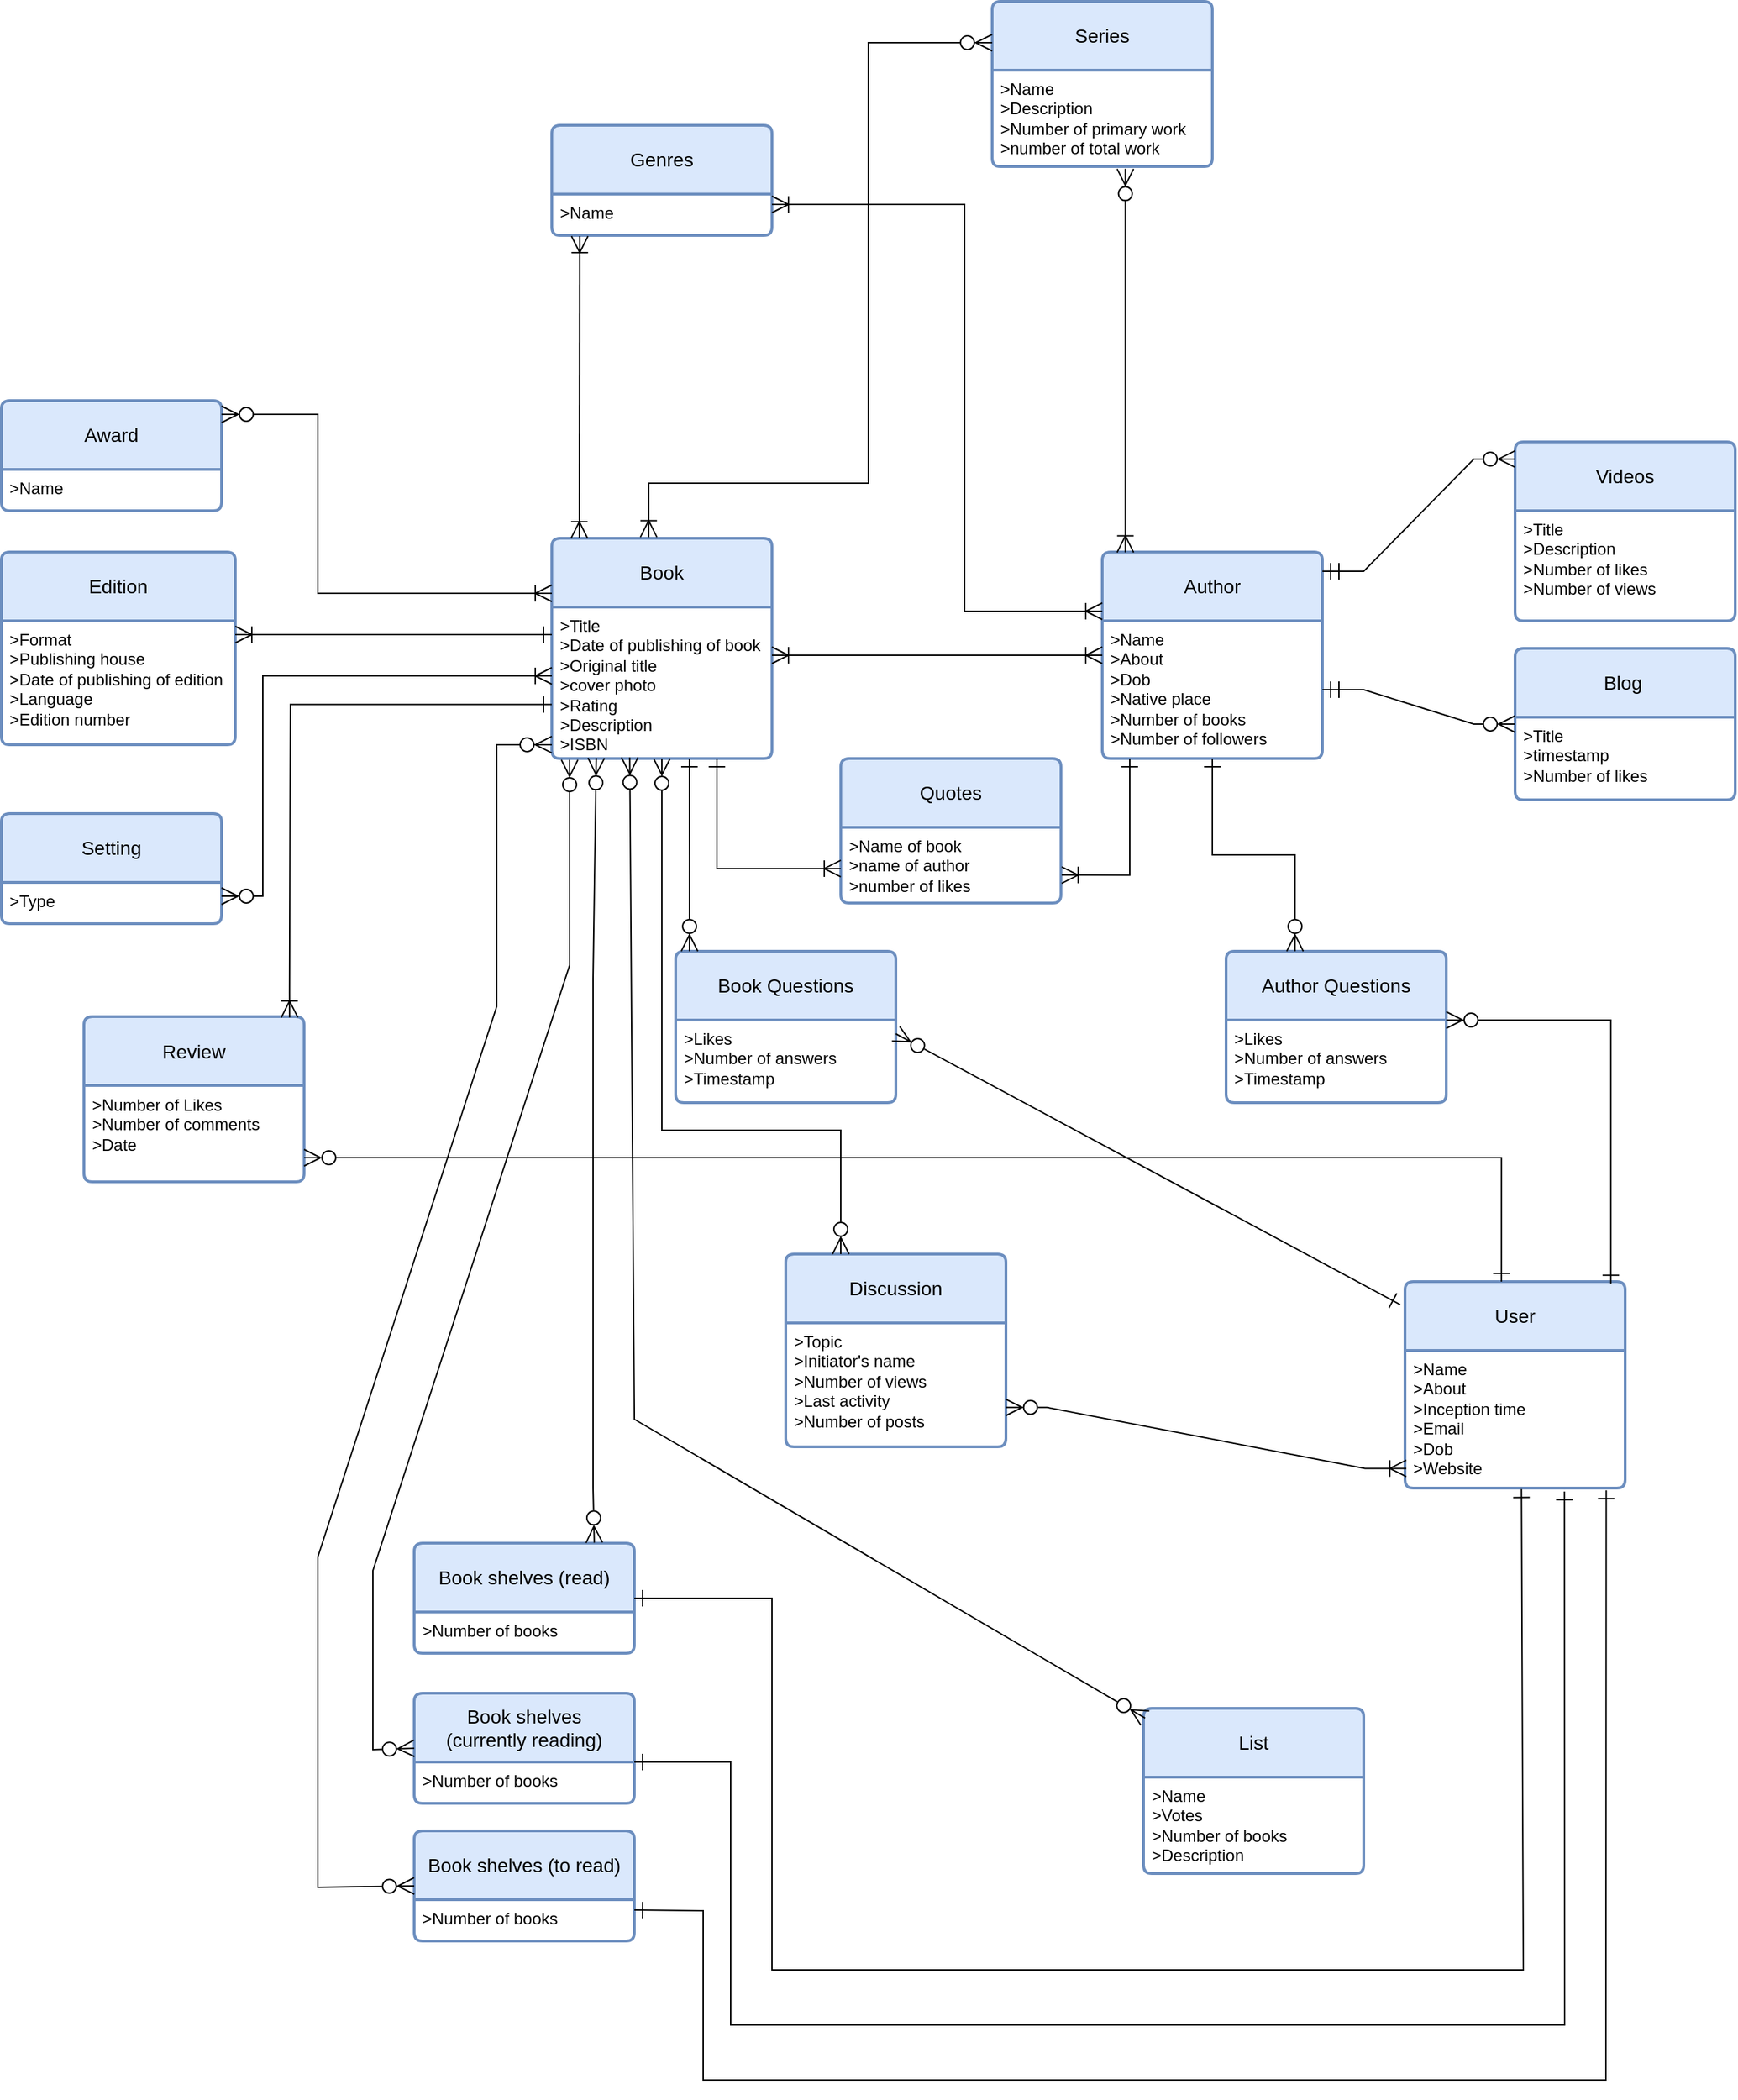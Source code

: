 <mxfile version="21.7.2" type="github">
  <diagram id="R2lEEEUBdFMjLlhIrx00" name="Page-1">
    <mxGraphModel dx="1400" dy="1924" grid="1" gridSize="10" guides="1" tooltips="1" connect="1" arrows="1" fold="1" page="1" pageScale="1" pageWidth="827" pageHeight="1169" math="0" shadow="0" extFonts="Permanent Marker^https://fonts.googleapis.com/css?family=Permanent+Marker">
      <root>
        <mxCell id="0" />
        <mxCell id="1" parent="0" />
        <mxCell id="4nfFPMJlw5qFci8MI3dI-5" value="Book" style="swimlane;childLayout=stackLayout;horizontal=1;startSize=50;horizontalStack=0;rounded=1;fontSize=14;fontStyle=0;strokeWidth=2;resizeParent=0;resizeLast=1;shadow=0;dashed=0;align=center;arcSize=4;whiteSpace=wrap;html=1;fillColor=#dae8fc;strokeColor=#6c8ebf;" parent="1" vertex="1">
          <mxGeometry x="480" y="150" width="160" height="160" as="geometry" />
        </mxCell>
        <mxCell id="4nfFPMJlw5qFci8MI3dI-6" value="&amp;gt;Title&lt;br&gt;&amp;gt;Date of publishing of book&lt;br&gt;&amp;gt;Original title&lt;br&gt;&amp;gt;cover photo&lt;br&gt;&amp;gt;Rating&lt;br&gt;&amp;gt;Description&lt;br&gt;&amp;gt;ISBN" style="align=left;strokeColor=none;fillColor=none;spacingLeft=4;fontSize=12;verticalAlign=top;resizable=0;rotatable=0;part=1;html=1;" parent="4nfFPMJlw5qFci8MI3dI-5" vertex="1">
          <mxGeometry y="50" width="160" height="110" as="geometry" />
        </mxCell>
        <mxCell id="4nfFPMJlw5qFci8MI3dI-11" value="Author" style="swimlane;childLayout=stackLayout;horizontal=1;startSize=50;horizontalStack=0;rounded=1;fontSize=14;fontStyle=0;strokeWidth=2;resizeParent=0;resizeLast=1;shadow=0;dashed=0;align=center;arcSize=4;whiteSpace=wrap;html=1;fillColor=#dae8fc;strokeColor=#6c8ebf;" parent="1" vertex="1">
          <mxGeometry x="880" y="160" width="160" height="150" as="geometry" />
        </mxCell>
        <mxCell id="4nfFPMJlw5qFci8MI3dI-12" value="&amp;gt;Name&lt;br&gt;&amp;gt;About&lt;br&gt;&amp;gt;Dob&lt;br&gt;&amp;gt;Native place&lt;br&gt;&amp;gt;Number of books&lt;br&gt;&amp;gt;Number of followers" style="align=left;strokeColor=none;fillColor=none;spacingLeft=4;fontSize=12;verticalAlign=top;resizable=0;rotatable=0;part=1;html=1;" parent="4nfFPMJlw5qFci8MI3dI-11" vertex="1">
          <mxGeometry y="50" width="160" height="100" as="geometry" />
        </mxCell>
        <mxCell id="4nfFPMJlw5qFci8MI3dI-17" value="Review" style="swimlane;childLayout=stackLayout;horizontal=1;startSize=50;horizontalStack=0;rounded=1;fontSize=14;fontStyle=0;strokeWidth=2;resizeParent=0;resizeLast=1;shadow=0;dashed=0;align=center;arcSize=4;whiteSpace=wrap;html=1;fillColor=#dae8fc;strokeColor=#6c8ebf;" parent="1" vertex="1">
          <mxGeometry x="140" y="497.5" width="160" height="120" as="geometry" />
        </mxCell>
        <mxCell id="4nfFPMJlw5qFci8MI3dI-18" value="&amp;gt;Number of Likes&lt;br&gt;&amp;gt;Number of comments&lt;br&gt;&amp;gt;Date&amp;nbsp;" style="align=left;strokeColor=none;fillColor=none;spacingLeft=4;fontSize=12;verticalAlign=top;resizable=0;rotatable=0;part=1;html=1;" parent="4nfFPMJlw5qFci8MI3dI-17" vertex="1">
          <mxGeometry y="50" width="160" height="70" as="geometry" />
        </mxCell>
        <mxCell id="4nfFPMJlw5qFci8MI3dI-19" value="Genres" style="swimlane;childLayout=stackLayout;horizontal=1;startSize=50;horizontalStack=0;rounded=1;fontSize=14;fontStyle=0;strokeWidth=2;resizeParent=0;resizeLast=1;shadow=0;dashed=0;align=center;arcSize=4;whiteSpace=wrap;html=1;fillColor=#dae8fc;strokeColor=#6c8ebf;" parent="1" vertex="1">
          <mxGeometry x="480" y="-150" width="160" height="80" as="geometry" />
        </mxCell>
        <mxCell id="4nfFPMJlw5qFci8MI3dI-20" value="&amp;gt;Name" style="align=left;strokeColor=none;fillColor=none;spacingLeft=4;fontSize=12;verticalAlign=top;resizable=0;rotatable=0;part=1;html=1;" parent="4nfFPMJlw5qFci8MI3dI-19" vertex="1">
          <mxGeometry y="50" width="160" height="30" as="geometry" />
        </mxCell>
        <mxCell id="4nfFPMJlw5qFci8MI3dI-21" value="Series" style="swimlane;childLayout=stackLayout;horizontal=1;startSize=50;horizontalStack=0;rounded=1;fontSize=14;fontStyle=0;strokeWidth=2;resizeParent=0;resizeLast=1;shadow=0;dashed=0;align=center;arcSize=4;whiteSpace=wrap;html=1;fillColor=#dae8fc;strokeColor=#6c8ebf;" parent="1" vertex="1">
          <mxGeometry x="800" y="-240" width="160" height="120" as="geometry" />
        </mxCell>
        <mxCell id="4nfFPMJlw5qFci8MI3dI-22" value="&amp;gt;Name&lt;br&gt;&amp;gt;Description&lt;br&gt;&amp;gt;Number of primary work&lt;br&gt;&amp;gt;number of total work" style="align=left;strokeColor=none;fillColor=none;spacingLeft=4;fontSize=12;verticalAlign=top;resizable=0;rotatable=0;part=1;html=1;" parent="4nfFPMJlw5qFci8MI3dI-21" vertex="1">
          <mxGeometry y="50" width="160" height="70" as="geometry" />
        </mxCell>
        <mxCell id="4nfFPMJlw5qFci8MI3dI-23" value="Setting" style="swimlane;childLayout=stackLayout;horizontal=1;startSize=50;horizontalStack=0;rounded=1;fontSize=14;fontStyle=0;strokeWidth=2;resizeParent=0;resizeLast=1;shadow=0;dashed=0;align=center;arcSize=4;whiteSpace=wrap;html=1;fillColor=#dae8fc;strokeColor=#6c8ebf;" parent="1" vertex="1">
          <mxGeometry x="80" y="350" width="160" height="80" as="geometry" />
        </mxCell>
        <mxCell id="4nfFPMJlw5qFci8MI3dI-24" value="&amp;gt;Type" style="align=left;strokeColor=none;fillColor=none;spacingLeft=4;fontSize=12;verticalAlign=top;resizable=0;rotatable=0;part=1;html=1;" parent="4nfFPMJlw5qFci8MI3dI-23" vertex="1">
          <mxGeometry y="50" width="160" height="30" as="geometry" />
        </mxCell>
        <mxCell id="4nfFPMJlw5qFci8MI3dI-25" value="Award" style="swimlane;childLayout=stackLayout;horizontal=1;startSize=50;horizontalStack=0;rounded=1;fontSize=14;fontStyle=0;strokeWidth=2;resizeParent=0;resizeLast=1;shadow=0;dashed=0;align=center;arcSize=4;whiteSpace=wrap;html=1;fillColor=#dae8fc;strokeColor=#6c8ebf;" parent="1" vertex="1">
          <mxGeometry x="80" y="50" width="160" height="80" as="geometry" />
        </mxCell>
        <mxCell id="4nfFPMJlw5qFci8MI3dI-26" value="&amp;gt;Name" style="align=left;strokeColor=none;fillColor=none;spacingLeft=4;fontSize=12;verticalAlign=top;resizable=0;rotatable=0;part=1;html=1;" parent="4nfFPMJlw5qFci8MI3dI-25" vertex="1">
          <mxGeometry y="50" width="160" height="30" as="geometry" />
        </mxCell>
        <mxCell id="4nfFPMJlw5qFci8MI3dI-28" value="Edition" style="swimlane;childLayout=stackLayout;horizontal=1;startSize=50;horizontalStack=0;rounded=1;fontSize=14;fontStyle=0;strokeWidth=2;resizeParent=0;resizeLast=1;shadow=0;dashed=0;align=center;arcSize=4;whiteSpace=wrap;html=1;fillColor=#dae8fc;strokeColor=#6c8ebf;" parent="1" vertex="1">
          <mxGeometry x="80" y="160" width="170" height="140" as="geometry" />
        </mxCell>
        <mxCell id="4nfFPMJlw5qFci8MI3dI-29" value="&amp;gt;Format&lt;br&gt;&amp;gt;Publishing house&lt;br&gt;&amp;gt;Date of publishing of edition&lt;br&gt;&amp;gt;Language&lt;br&gt;&amp;gt;Edition number" style="align=left;strokeColor=none;fillColor=none;spacingLeft=4;fontSize=12;verticalAlign=top;resizable=0;rotatable=0;part=1;html=1;" parent="4nfFPMJlw5qFci8MI3dI-28" vertex="1">
          <mxGeometry y="50" width="170" height="90" as="geometry" />
        </mxCell>
        <mxCell id="4nfFPMJlw5qFci8MI3dI-30" value="Quotes" style="swimlane;childLayout=stackLayout;horizontal=1;startSize=50;horizontalStack=0;rounded=1;fontSize=14;fontStyle=0;strokeWidth=2;resizeParent=0;resizeLast=1;shadow=0;dashed=0;align=center;arcSize=4;whiteSpace=wrap;html=1;fillColor=#dae8fc;strokeColor=#6c8ebf;" parent="1" vertex="1">
          <mxGeometry x="690" y="310" width="160" height="105" as="geometry" />
        </mxCell>
        <mxCell id="4nfFPMJlw5qFci8MI3dI-31" value="&amp;gt;Name of book&lt;br&gt;&amp;gt;name of author&lt;br&gt;&amp;gt;number of likes" style="align=left;strokeColor=none;fillColor=none;spacingLeft=4;fontSize=12;verticalAlign=top;resizable=0;rotatable=0;part=1;html=1;" parent="4nfFPMJlw5qFci8MI3dI-30" vertex="1">
          <mxGeometry y="50" width="160" height="55" as="geometry" />
        </mxCell>
        <mxCell id="4nfFPMJlw5qFci8MI3dI-32" value="Discussion" style="swimlane;childLayout=stackLayout;horizontal=1;startSize=50;horizontalStack=0;rounded=1;fontSize=14;fontStyle=0;strokeWidth=2;resizeParent=0;resizeLast=1;shadow=0;dashed=0;align=center;arcSize=4;whiteSpace=wrap;html=1;fillColor=#dae8fc;strokeColor=#6c8ebf;" parent="1" vertex="1">
          <mxGeometry x="650" y="670" width="160" height="140" as="geometry" />
        </mxCell>
        <mxCell id="4nfFPMJlw5qFci8MI3dI-33" value="&amp;gt;Topic&lt;br&gt;&amp;gt;Initiator&#39;s name&lt;br&gt;&amp;gt;Number of views&lt;br&gt;&amp;gt;Last activity&lt;br&gt;&amp;gt;Number of posts" style="align=left;strokeColor=none;fillColor=none;spacingLeft=4;fontSize=12;verticalAlign=top;resizable=0;rotatable=0;part=1;html=1;" parent="4nfFPMJlw5qFci8MI3dI-32" vertex="1">
          <mxGeometry y="50" width="160" height="90" as="geometry" />
        </mxCell>
        <mxCell id="4nfFPMJlw5qFci8MI3dI-34" value="Author Questions" style="swimlane;childLayout=stackLayout;horizontal=1;startSize=50;horizontalStack=0;rounded=1;fontSize=14;fontStyle=0;strokeWidth=2;resizeParent=0;resizeLast=1;shadow=0;dashed=0;align=center;arcSize=4;whiteSpace=wrap;html=1;fillColor=#dae8fc;strokeColor=#6c8ebf;" parent="1" vertex="1">
          <mxGeometry x="970" y="450" width="160" height="110" as="geometry" />
        </mxCell>
        <mxCell id="4nfFPMJlw5qFci8MI3dI-35" value="&amp;gt;Likes&lt;br&gt;&amp;gt;Number of answers&lt;br&gt;&amp;gt;Timestamp" style="align=left;strokeColor=none;fillColor=none;spacingLeft=4;fontSize=12;verticalAlign=top;resizable=0;rotatable=0;part=1;html=1;" parent="4nfFPMJlw5qFci8MI3dI-34" vertex="1">
          <mxGeometry y="50" width="160" height="60" as="geometry" />
        </mxCell>
        <mxCell id="4nfFPMJlw5qFci8MI3dI-36" value="List" style="swimlane;childLayout=stackLayout;horizontal=1;startSize=50;horizontalStack=0;rounded=1;fontSize=14;fontStyle=0;strokeWidth=2;resizeParent=0;resizeLast=1;shadow=0;dashed=0;align=center;arcSize=4;whiteSpace=wrap;html=1;fillColor=#dae8fc;strokeColor=#6c8ebf;" parent="1" vertex="1">
          <mxGeometry x="910" y="1000" width="160" height="120" as="geometry" />
        </mxCell>
        <mxCell id="4nfFPMJlw5qFci8MI3dI-37" value="&amp;gt;Name&lt;br&gt;&amp;gt;Votes&lt;br&gt;&amp;gt;Number of books&lt;br&gt;&amp;gt;Description&lt;br&gt;" style="align=left;strokeColor=none;fillColor=none;spacingLeft=4;fontSize=12;verticalAlign=top;resizable=0;rotatable=0;part=1;html=1;" parent="4nfFPMJlw5qFci8MI3dI-36" vertex="1">
          <mxGeometry y="50" width="160" height="70" as="geometry" />
        </mxCell>
        <mxCell id="4nfFPMJlw5qFci8MI3dI-38" value="User" style="swimlane;childLayout=stackLayout;horizontal=1;startSize=50;horizontalStack=0;rounded=1;fontSize=14;fontStyle=0;strokeWidth=2;resizeParent=0;resizeLast=1;shadow=0;dashed=0;align=center;arcSize=4;whiteSpace=wrap;html=1;fillColor=#dae8fc;strokeColor=#6c8ebf;" parent="1" vertex="1">
          <mxGeometry x="1100" y="690" width="160" height="150" as="geometry" />
        </mxCell>
        <mxCell id="4nfFPMJlw5qFci8MI3dI-39" value="&amp;gt;Name&lt;br&gt;&amp;gt;About&lt;br&gt;&amp;gt;Inception time&lt;br&gt;&amp;gt;Email&lt;br&gt;&amp;gt;Dob&lt;br&gt;&amp;gt;Website" style="align=left;strokeColor=none;fillColor=none;spacingLeft=4;fontSize=12;verticalAlign=top;resizable=0;rotatable=0;part=1;html=1;" parent="4nfFPMJlw5qFci8MI3dI-38" vertex="1">
          <mxGeometry y="50" width="160" height="100" as="geometry" />
        </mxCell>
        <mxCell id="AMUWhJ_4N7A-JBRG0hb9-1" value="Book shelves (read)" style="swimlane;childLayout=stackLayout;horizontal=1;startSize=50;horizontalStack=0;rounded=1;fontSize=14;fontStyle=0;strokeWidth=2;resizeParent=0;resizeLast=1;shadow=0;dashed=0;align=center;arcSize=4;whiteSpace=wrap;html=1;fillColor=#dae8fc;strokeColor=#6c8ebf;" vertex="1" parent="1">
          <mxGeometry x="380" y="880" width="160" height="80" as="geometry" />
        </mxCell>
        <mxCell id="AMUWhJ_4N7A-JBRG0hb9-2" value="&amp;gt;Number of books" style="align=left;strokeColor=none;fillColor=none;spacingLeft=4;fontSize=12;verticalAlign=top;resizable=0;rotatable=0;part=1;html=1;" vertex="1" parent="AMUWhJ_4N7A-JBRG0hb9-1">
          <mxGeometry y="50" width="160" height="30" as="geometry" />
        </mxCell>
        <mxCell id="AMUWhJ_4N7A-JBRG0hb9-3" value="Book shelves (to read)" style="swimlane;childLayout=stackLayout;horizontal=1;startSize=50;horizontalStack=0;rounded=1;fontSize=14;fontStyle=0;strokeWidth=2;resizeParent=0;resizeLast=1;shadow=0;dashed=0;align=center;arcSize=4;whiteSpace=wrap;html=1;fillColor=#dae8fc;strokeColor=#6c8ebf;" vertex="1" parent="1">
          <mxGeometry x="380" y="1089" width="160" height="80" as="geometry" />
        </mxCell>
        <mxCell id="AMUWhJ_4N7A-JBRG0hb9-4" value="&amp;gt;Number of books" style="align=left;strokeColor=none;fillColor=none;spacingLeft=4;fontSize=12;verticalAlign=top;resizable=0;rotatable=0;part=1;html=1;" vertex="1" parent="AMUWhJ_4N7A-JBRG0hb9-3">
          <mxGeometry y="50" width="160" height="30" as="geometry" />
        </mxCell>
        <mxCell id="AMUWhJ_4N7A-JBRG0hb9-5" value="Book shelves &lt;br&gt;(currently reading)" style="swimlane;childLayout=stackLayout;horizontal=1;startSize=50;horizontalStack=0;rounded=1;fontSize=14;fontStyle=0;strokeWidth=2;resizeParent=0;resizeLast=1;shadow=0;dashed=0;align=center;arcSize=4;whiteSpace=wrap;html=1;fillColor=#dae8fc;strokeColor=#6c8ebf;" vertex="1" parent="1">
          <mxGeometry x="380" y="989" width="160" height="80" as="geometry" />
        </mxCell>
        <mxCell id="AMUWhJ_4N7A-JBRG0hb9-6" value="&amp;gt;Number of books" style="align=left;strokeColor=none;fillColor=none;spacingLeft=4;fontSize=12;verticalAlign=top;resizable=0;rotatable=0;part=1;html=1;" vertex="1" parent="AMUWhJ_4N7A-JBRG0hb9-5">
          <mxGeometry y="50" width="160" height="30" as="geometry" />
        </mxCell>
        <mxCell id="AMUWhJ_4N7A-JBRG0hb9-8" value="Blog&lt;span style=&quot;white-space: pre;&quot;&gt;&#x9;&lt;/span&gt;" style="swimlane;childLayout=stackLayout;horizontal=1;startSize=50;horizontalStack=0;rounded=1;fontSize=14;fontStyle=0;strokeWidth=2;resizeParent=0;resizeLast=1;shadow=0;dashed=0;align=center;arcSize=4;whiteSpace=wrap;html=1;fillColor=#dae8fc;strokeColor=#6c8ebf;" vertex="1" parent="1">
          <mxGeometry x="1180" y="230" width="160" height="110" as="geometry" />
        </mxCell>
        <mxCell id="AMUWhJ_4N7A-JBRG0hb9-9" value="&amp;gt;Title&lt;br&gt;&amp;gt;timestamp&lt;br&gt;&amp;gt;Number of likes" style="align=left;strokeColor=none;fillColor=none;spacingLeft=4;fontSize=12;verticalAlign=top;resizable=0;rotatable=0;part=1;html=1;" vertex="1" parent="AMUWhJ_4N7A-JBRG0hb9-8">
          <mxGeometry y="50" width="160" height="60" as="geometry" />
        </mxCell>
        <mxCell id="AMUWhJ_4N7A-JBRG0hb9-10" value="Videos" style="swimlane;childLayout=stackLayout;horizontal=1;startSize=50;horizontalStack=0;rounded=1;fontSize=14;fontStyle=0;strokeWidth=2;resizeParent=0;resizeLast=1;shadow=0;dashed=0;align=center;arcSize=4;whiteSpace=wrap;html=1;fillColor=#dae8fc;strokeColor=#6c8ebf;" vertex="1" parent="1">
          <mxGeometry x="1180" y="80" width="160" height="130" as="geometry" />
        </mxCell>
        <mxCell id="AMUWhJ_4N7A-JBRG0hb9-11" value="&amp;gt;Title&lt;br&gt;&amp;gt;Description&lt;br&gt;&amp;gt;Number of likes&lt;br&gt;&amp;gt;Number of views&lt;br&gt;" style="align=left;strokeColor=none;fillColor=none;spacingLeft=4;fontSize=12;verticalAlign=top;resizable=0;rotatable=0;part=1;html=1;" vertex="1" parent="AMUWhJ_4N7A-JBRG0hb9-10">
          <mxGeometry y="50" width="160" height="80" as="geometry" />
        </mxCell>
        <mxCell id="AMUWhJ_4N7A-JBRG0hb9-15" value="" style="edgeStyle=entityRelationEdgeStyle;fontSize=12;html=1;endArrow=ERoneToMany;startArrow=ERoneToMany;rounded=0;endSize=10;startSize=10;entryX=0;entryY=0.25;entryDx=0;entryDy=0;" edge="1" parent="1" target="4nfFPMJlw5qFci8MI3dI-12">
          <mxGeometry width="100" height="100" relative="1" as="geometry">
            <mxPoint x="640" y="235" as="sourcePoint" />
            <mxPoint x="730" y="160" as="targetPoint" />
            <Array as="points">
              <mxPoint x="550" y="160" />
              <mxPoint x="680" y="180" />
            </Array>
          </mxGeometry>
        </mxCell>
        <mxCell id="AMUWhJ_4N7A-JBRG0hb9-16" value="" style="edgeStyle=orthogonalEdgeStyle;fontSize=12;html=1;endArrow=ERzeroToMany;startArrow=ERoneToMany;rounded=0;endSize=10;startSize=10;endFill=0;entryX=1;entryY=0.75;entryDx=0;entryDy=0;" edge="1" parent="1" target="4nfFPMJlw5qFci8MI3dI-23">
          <mxGeometry width="100" height="100" relative="1" as="geometry">
            <mxPoint x="480" y="250" as="sourcePoint" />
            <mxPoint x="300" y="400" as="targetPoint" />
            <Array as="points">
              <mxPoint x="480" y="250" />
              <mxPoint x="270" y="250" />
              <mxPoint x="270" y="410" />
            </Array>
          </mxGeometry>
        </mxCell>
        <mxCell id="AMUWhJ_4N7A-JBRG0hb9-23" value="" style="fontSize=12;html=1;endArrow=ERoneToMany;endFill=0;startArrow=ERoneToMany;rounded=0;exitX=0.127;exitY=1.017;exitDx=0;exitDy=0;exitPerimeter=0;entryX=0.116;entryY=-0.01;entryDx=0;entryDy=0;entryPerimeter=0;endSize=10;startSize=10;startFill=0;" edge="1" parent="1" source="4nfFPMJlw5qFci8MI3dI-20">
          <mxGeometry width="100" height="100" relative="1" as="geometry">
            <mxPoint x="500.64" y="34.63" as="sourcePoint" />
            <mxPoint x="500.0" y="150.0" as="targetPoint" />
            <Array as="points" />
          </mxGeometry>
        </mxCell>
        <mxCell id="AMUWhJ_4N7A-JBRG0hb9-25" value="" style="fontSize=12;html=1;endArrow=ERoneToMany;endFill=0;startArrow=ERoneToMany;rounded=0;endSize=10;startSize=10;edgeStyle=orthogonalEdgeStyle;startFill=0;exitX=1;exitY=0.25;exitDx=0;exitDy=0;" edge="1" parent="1" source="4nfFPMJlw5qFci8MI3dI-20">
          <mxGeometry width="100" height="100" relative="1" as="geometry">
            <mxPoint x="660" y="-90" as="sourcePoint" />
            <mxPoint x="880" y="203" as="targetPoint" />
            <Array as="points">
              <mxPoint x="780" y="-93" />
              <mxPoint x="780" y="203" />
            </Array>
          </mxGeometry>
        </mxCell>
        <mxCell id="AMUWhJ_4N7A-JBRG0hb9-31" value="" style="edgeStyle=orthogonalEdgeStyle;fontSize=12;html=1;endArrow=ERzeroToMany;startArrow=ERoneToMany;rounded=0;endFill=0;startFill=0;entryX=0;entryY=0.25;entryDx=0;entryDy=0;exitX=0.44;exitY=-0.005;exitDx=0;exitDy=0;exitPerimeter=0;endSize=10;startSize=10;" edge="1" parent="1" source="4nfFPMJlw5qFci8MI3dI-5" target="4nfFPMJlw5qFci8MI3dI-21">
          <mxGeometry width="100" height="100" relative="1" as="geometry">
            <mxPoint x="540" y="130" as="sourcePoint" />
            <mxPoint x="640" y="30" as="targetPoint" />
            <Array as="points">
              <mxPoint x="550" y="110" />
              <mxPoint x="710" y="110" />
              <mxPoint x="710" y="-210" />
            </Array>
          </mxGeometry>
        </mxCell>
        <mxCell id="AMUWhJ_4N7A-JBRG0hb9-33" value="" style="edgeStyle=orthogonalEdgeStyle;fontSize=12;html=1;endArrow=ERzeroToMany;endFill=1;startArrow=ERoneToMany;rounded=0;entryX=0.605;entryY=1.024;entryDx=0;entryDy=0;exitX=0.105;exitY=0.002;exitDx=0;exitDy=0;entryPerimeter=0;exitPerimeter=0;endSize=10;startSize=10;startFill=0;" edge="1" parent="1" source="4nfFPMJlw5qFci8MI3dI-11" target="4nfFPMJlw5qFci8MI3dI-22">
          <mxGeometry width="100" height="100" relative="1" as="geometry">
            <mxPoint x="770" y="130" as="sourcePoint" />
            <mxPoint x="890" y="-60" as="targetPoint" />
            <Array as="points" />
          </mxGeometry>
        </mxCell>
        <mxCell id="AMUWhJ_4N7A-JBRG0hb9-34" value="" style="edgeStyle=entityRelationEdgeStyle;fontSize=12;html=1;endArrow=ERzeroToMany;startArrow=ERmandOne;rounded=0;entryX=0;entryY=0.096;entryDx=0;entryDy=0;entryPerimeter=0;endSize=10;startSize=10;endFill=0;startFill=0;" edge="1" parent="1" target="AMUWhJ_4N7A-JBRG0hb9-10">
          <mxGeometry width="100" height="100" relative="1" as="geometry">
            <mxPoint x="1040" y="174" as="sourcePoint" />
            <mxPoint x="870" y="30" as="targetPoint" />
            <Array as="points">
              <mxPoint x="1100" y="190" />
            </Array>
          </mxGeometry>
        </mxCell>
        <mxCell id="AMUWhJ_4N7A-JBRG0hb9-35" value="" style="edgeStyle=entityRelationEdgeStyle;fontSize=12;html=1;endArrow=ERzeroToMany;startArrow=ERmandOne;rounded=0;endSize=10;startSize=10;endFill=0;startFill=0;" edge="1" parent="1" source="4nfFPMJlw5qFci8MI3dI-12" target="AMUWhJ_4N7A-JBRG0hb9-8">
          <mxGeometry width="100" height="100" relative="1" as="geometry">
            <mxPoint x="1080" y="390" as="sourcePoint" />
            <mxPoint x="1220" y="308" as="targetPoint" />
            <Array as="points">
              <mxPoint x="1140" y="406" />
            </Array>
          </mxGeometry>
        </mxCell>
        <mxCell id="AMUWhJ_4N7A-JBRG0hb9-36" value="" style="edgeStyle=orthogonalEdgeStyle;fontSize=12;html=1;endArrow=ERoneToMany;endFill=0;rounded=0;exitX=1;exitY=0.125;exitDx=0;exitDy=0;exitPerimeter=0;startArrow=ERzeroToMany;startFill=0;endSize=10;startSize=10;entryX=0;entryY=0.25;entryDx=0;entryDy=0;" edge="1" parent="1" source="4nfFPMJlw5qFci8MI3dI-25" target="4nfFPMJlw5qFci8MI3dI-5">
          <mxGeometry width="100" height="100" relative="1" as="geometry">
            <mxPoint x="610" y="410" as="sourcePoint" />
            <mxPoint x="460" y="188" as="targetPoint" />
            <Array as="points">
              <mxPoint x="310" y="60" />
              <mxPoint x="310" y="190" />
            </Array>
          </mxGeometry>
        </mxCell>
        <mxCell id="AMUWhJ_4N7A-JBRG0hb9-39" value="" style="edgeStyle=entityRelationEdgeStyle;fontSize=12;html=1;endArrow=ERone;endFill=0;rounded=0;startArrow=ERoneToMany;startFill=0;jumpSize=6;startSize=10;endSize=10;entryX=0;entryY=0.182;entryDx=0;entryDy=0;entryPerimeter=0;" edge="1" parent="1" target="4nfFPMJlw5qFci8MI3dI-6">
          <mxGeometry width="100" height="100" relative="1" as="geometry">
            <mxPoint x="250" y="220" as="sourcePoint" />
            <mxPoint x="460" y="240" as="targetPoint" />
          </mxGeometry>
        </mxCell>
        <mxCell id="AMUWhJ_4N7A-JBRG0hb9-43" value="" style="edgeStyle=orthogonalEdgeStyle;fontSize=12;html=1;endArrow=ERone;startArrow=ERoneToMany;rounded=0;exitX=0.934;exitY=0.005;exitDx=0;exitDy=0;exitPerimeter=0;endSize=10;startSize=10;endFill=0;startFill=0;entryX=0;entryY=0.643;entryDx=0;entryDy=0;entryPerimeter=0;" edge="1" parent="1" source="4nfFPMJlw5qFci8MI3dI-17" target="4nfFPMJlw5qFci8MI3dI-6">
          <mxGeometry width="100" height="100" relative="1" as="geometry">
            <mxPoint x="280" y="451" as="sourcePoint" />
            <mxPoint x="450" y="270" as="targetPoint" />
            <Array as="points">
              <mxPoint x="289" y="480" />
              <mxPoint x="290" y="480" />
              <mxPoint x="290" y="271" />
            </Array>
          </mxGeometry>
        </mxCell>
        <mxCell id="AMUWhJ_4N7A-JBRG0hb9-46" value="" style="edgeStyle=orthogonalEdgeStyle;fontSize=12;html=1;endArrow=ERone;startArrow=ERzeroToMany;rounded=0;entryX=0.438;entryY=0;entryDx=0;entryDy=0;entryPerimeter=0;startFill=0;endSize=10;startSize=10;endFill=0;exitX=1;exitY=0.75;exitDx=0;exitDy=0;" edge="1" parent="1" source="4nfFPMJlw5qFci8MI3dI-18" target="4nfFPMJlw5qFci8MI3dI-38">
          <mxGeometry width="100" height="100" relative="1" as="geometry">
            <mxPoint x="310" y="600" as="sourcePoint" />
            <mxPoint x="680" y="320" as="targetPoint" />
            <Array as="points">
              <mxPoint x="1170" y="600" />
            </Array>
          </mxGeometry>
        </mxCell>
        <mxCell id="AMUWhJ_4N7A-JBRG0hb9-47" value="" style="edgeStyle=orthogonalEdgeStyle;fontSize=12;html=1;endArrow=ERone;endFill=0;rounded=0;startArrow=ERoneToMany;startFill=0;endSize=10;startSize=10;exitX=0;exitY=0.545;exitDx=0;exitDy=0;exitPerimeter=0;" edge="1" parent="1" source="4nfFPMJlw5qFci8MI3dI-31">
          <mxGeometry width="100" height="100" relative="1" as="geometry">
            <mxPoint x="680" y="390" as="sourcePoint" />
            <mxPoint x="600" y="310" as="targetPoint" />
            <Array as="points">
              <mxPoint x="600" y="390" />
            </Array>
          </mxGeometry>
        </mxCell>
        <mxCell id="AMUWhJ_4N7A-JBRG0hb9-50" value="" style="edgeStyle=orthogonalEdgeStyle;fontSize=12;html=1;endArrow=ERone;endFill=0;rounded=0;startArrow=ERoneToMany;startFill=0;endSize=10;startSize=10;exitX=1.003;exitY=0.63;exitDx=0;exitDy=0;exitPerimeter=0;" edge="1" parent="1" source="4nfFPMJlw5qFci8MI3dI-31">
          <mxGeometry width="100" height="100" relative="1" as="geometry">
            <mxPoint x="860" y="394" as="sourcePoint" />
            <mxPoint x="900" y="310" as="targetPoint" />
            <Array as="points">
              <mxPoint x="900" y="395" />
            </Array>
          </mxGeometry>
        </mxCell>
        <mxCell id="AMUWhJ_4N7A-JBRG0hb9-51" value="Book Questions" style="swimlane;childLayout=stackLayout;horizontal=1;startSize=50;horizontalStack=0;rounded=1;fontSize=14;fontStyle=0;strokeWidth=2;resizeParent=0;resizeLast=1;shadow=0;dashed=0;align=center;arcSize=4;whiteSpace=wrap;html=1;fillColor=#dae8fc;strokeColor=#6c8ebf;" vertex="1" parent="1">
          <mxGeometry x="570" y="450" width="160" height="110" as="geometry" />
        </mxCell>
        <mxCell id="AMUWhJ_4N7A-JBRG0hb9-52" value="&amp;gt;Likes&lt;br&gt;&amp;gt;Number of answers&lt;br&gt;&amp;gt;Timestamp" style="align=left;strokeColor=none;fillColor=none;spacingLeft=4;fontSize=12;verticalAlign=top;resizable=0;rotatable=0;part=1;html=1;" vertex="1" parent="AMUWhJ_4N7A-JBRG0hb9-51">
          <mxGeometry y="50" width="160" height="60" as="geometry" />
        </mxCell>
        <mxCell id="AMUWhJ_4N7A-JBRG0hb9-55" value="" style="edgeStyle=orthogonalEdgeStyle;fontSize=12;html=1;endArrow=ERone;rounded=0;endFill=0;startArrow=ERzeroToMany;startFill=0;endSize=10;startSize=10;exitX=0.063;exitY=0;exitDx=0;exitDy=0;exitPerimeter=0;entryX=0.625;entryY=1;entryDx=0;entryDy=0;entryPerimeter=0;" edge="1" parent="1" source="AMUWhJ_4N7A-JBRG0hb9-51" target="4nfFPMJlw5qFci8MI3dI-6">
          <mxGeometry width="100" height="100" relative="1" as="geometry">
            <mxPoint x="560" y="440" as="sourcePoint" />
            <mxPoint x="590" y="320" as="targetPoint" />
            <Array as="points" />
          </mxGeometry>
        </mxCell>
        <mxCell id="AMUWhJ_4N7A-JBRG0hb9-56" value="" style="edgeStyle=orthogonalEdgeStyle;fontSize=12;html=1;endArrow=ERone;rounded=0;exitX=0.313;exitY=0;exitDx=0;exitDy=0;endFill=0;startArrow=ERzeroToMany;startFill=0;endSize=10;startSize=10;exitPerimeter=0;" edge="1" parent="1" source="4nfFPMJlw5qFci8MI3dI-34" target="4nfFPMJlw5qFci8MI3dI-12">
          <mxGeometry width="100" height="100" relative="1" as="geometry">
            <mxPoint x="1020" y="370" as="sourcePoint" />
            <mxPoint x="1020" y="320" as="targetPoint" />
            <Array as="points" />
          </mxGeometry>
        </mxCell>
        <mxCell id="AMUWhJ_4N7A-JBRG0hb9-57" value="" style="edgeStyle=orthogonalEdgeStyle;fontSize=12;html=1;endArrow=ERone;rounded=0;entryX=0.935;entryY=0.009;entryDx=0;entryDy=0;endFill=0;startArrow=ERzeroToMany;startFill=0;endSize=10;startSize=10;entryPerimeter=0;exitX=1;exitY=0;exitDx=0;exitDy=0;" edge="1" parent="1" source="4nfFPMJlw5qFci8MI3dI-35" target="4nfFPMJlw5qFci8MI3dI-38">
          <mxGeometry width="100" height="100" relative="1" as="geometry">
            <mxPoint x="1170" y="500" as="sourcePoint" />
            <mxPoint x="1200" y="410" as="targetPoint" />
            <Array as="points">
              <mxPoint x="1250" y="500" />
            </Array>
          </mxGeometry>
        </mxCell>
        <mxCell id="AMUWhJ_4N7A-JBRG0hb9-59" value="" style="fontSize=12;html=1;endArrow=ERone;rounded=0;endFill=0;startArrow=ERzeroToMany;startFill=0;endSize=10;startSize=10;entryX=-0.022;entryY=0.111;entryDx=0;entryDy=0;entryPerimeter=0;" edge="1" parent="1" target="4nfFPMJlw5qFci8MI3dI-38">
          <mxGeometry width="100" height="100" relative="1" as="geometry">
            <mxPoint x="730" y="510" as="sourcePoint" />
            <mxPoint x="930" y="670" as="targetPoint" />
          </mxGeometry>
        </mxCell>
        <mxCell id="AMUWhJ_4N7A-JBRG0hb9-61" value="" style="edgeStyle=entityRelationEdgeStyle;fontSize=12;html=1;endArrow=ERoneToMany;endFill=0;rounded=0;exitX=0.999;exitY=0.682;exitDx=0;exitDy=0;exitPerimeter=0;endSize=10;startSize=10;entryX=0.006;entryY=0.857;entryDx=0;entryDy=0;entryPerimeter=0;startArrow=ERzeroToMany;startFill=0;" edge="1" parent="1" source="4nfFPMJlw5qFci8MI3dI-33" target="4nfFPMJlw5qFci8MI3dI-39">
          <mxGeometry width="100" height="100" relative="1" as="geometry">
            <mxPoint x="730" y="540" as="sourcePoint" />
            <mxPoint x="1090" y="830" as="targetPoint" />
          </mxGeometry>
        </mxCell>
        <mxCell id="AMUWhJ_4N7A-JBRG0hb9-62" value="" style="edgeStyle=orthogonalEdgeStyle;fontSize=12;html=1;endArrow=ERzeroToMany;startArrow=ERzeroToMany;rounded=0;entryX=0.5;entryY=1;entryDx=0;entryDy=0;exitX=0.25;exitY=0;exitDx=0;exitDy=0;endSize=10;startSize=10;startFill=0;endFill=0;" edge="1" parent="1" source="4nfFPMJlw5qFci8MI3dI-32" target="4nfFPMJlw5qFci8MI3dI-6">
          <mxGeometry width="100" height="100" relative="1" as="geometry">
            <mxPoint x="420" y="500" as="sourcePoint" />
            <mxPoint x="560" y="340" as="targetPoint" />
            <Array as="points">
              <mxPoint x="690" y="580" />
              <mxPoint x="560" y="580" />
            </Array>
          </mxGeometry>
        </mxCell>
        <mxCell id="AMUWhJ_4N7A-JBRG0hb9-64" value="" style="fontSize=12;html=1;endArrow=ERzeroToMany;endFill=1;rounded=0;entryX=0.354;entryY=0.993;entryDx=0;entryDy=0;entryPerimeter=0;endSize=10;startSize=10;startArrow=ERzeroToMany;startFill=0;exitX=0.007;exitY=0.059;exitDx=0;exitDy=0;exitPerimeter=0;" edge="1" parent="1" source="4nfFPMJlw5qFci8MI3dI-36" target="4nfFPMJlw5qFci8MI3dI-6">
          <mxGeometry width="100" height="100" relative="1" as="geometry">
            <mxPoint x="570" y="880" as="sourcePoint" />
            <mxPoint x="500" y="490" as="targetPoint" />
            <Array as="points">
              <mxPoint x="540" y="790" />
            </Array>
          </mxGeometry>
        </mxCell>
        <mxCell id="AMUWhJ_4N7A-JBRG0hb9-65" value="" style="fontSize=12;html=1;endArrow=ERzeroToMany;endFill=1;rounded=0;entryX=0.202;entryY=0.997;entryDx=0;entryDy=0;entryPerimeter=0;endSize=10;startSize=10;startArrow=ERzeroToMany;startFill=0;exitX=0.818;exitY=-0.004;exitDx=0;exitDy=0;exitPerimeter=0;" edge="1" parent="1" source="AMUWhJ_4N7A-JBRG0hb9-1" target="4nfFPMJlw5qFci8MI3dI-6">
          <mxGeometry width="100" height="100" relative="1" as="geometry">
            <mxPoint x="350" y="1040" as="sourcePoint" />
            <mxPoint x="436" y="150" as="targetPoint" />
            <Array as="points">
              <mxPoint x="510" y="840" />
              <mxPoint x="510" y="800" />
              <mxPoint x="510" y="710" />
              <mxPoint x="510" y="470" />
            </Array>
          </mxGeometry>
        </mxCell>
        <mxCell id="AMUWhJ_4N7A-JBRG0hb9-68" value="" style="fontSize=12;html=1;endArrow=ERzeroToMany;endFill=1;rounded=0;endSize=10;startSize=10;startArrow=ERzeroToMany;startFill=0;exitX=0;exitY=0.5;exitDx=0;exitDy=0;entryX=0.081;entryY=1.009;entryDx=0;entryDy=0;entryPerimeter=0;" edge="1" parent="1" source="AMUWhJ_4N7A-JBRG0hb9-5" target="4nfFPMJlw5qFci8MI3dI-6">
          <mxGeometry width="100" height="100" relative="1" as="geometry">
            <mxPoint x="220" y="920" as="sourcePoint" />
            <mxPoint x="480" y="330" as="targetPoint" />
            <Array as="points">
              <mxPoint x="350" y="1030" />
              <mxPoint x="350" y="900" />
              <mxPoint x="493" y="460" />
            </Array>
          </mxGeometry>
        </mxCell>
        <mxCell id="AMUWhJ_4N7A-JBRG0hb9-69" value="" style="fontSize=12;html=1;endArrow=ERzeroToMany;endFill=1;rounded=0;endSize=10;startSize=10;startArrow=ERzeroToMany;startFill=0;entryX=0;entryY=0.909;entryDx=0;entryDy=0;entryPerimeter=0;exitX=0;exitY=0.5;exitDx=0;exitDy=0;" edge="1" parent="1" source="AMUWhJ_4N7A-JBRG0hb9-3" target="4nfFPMJlw5qFci8MI3dI-6">
          <mxGeometry width="100" height="100" relative="1" as="geometry">
            <mxPoint x="340" y="1150" as="sourcePoint" />
            <mxPoint x="410" y="280" as="targetPoint" />
            <Array as="points">
              <mxPoint x="310" y="1130" />
              <mxPoint x="310" y="890" />
              <mxPoint x="440" y="490" />
              <mxPoint x="440" y="300" />
            </Array>
          </mxGeometry>
        </mxCell>
        <mxCell id="AMUWhJ_4N7A-JBRG0hb9-70" value="" style="fontSize=12;html=1;endArrow=ERone;endFill=0;rounded=0;entryX=0.914;entryY=1.016;entryDx=0;entryDy=0;entryPerimeter=0;exitX=1;exitY=0.25;exitDx=0;exitDy=0;endSize=10;startSize=10;startArrow=ERone;startFill=0;" edge="1" parent="1" source="AMUWhJ_4N7A-JBRG0hb9-4" target="4nfFPMJlw5qFci8MI3dI-39">
          <mxGeometry width="100" height="100" relative="1" as="geometry">
            <mxPoint x="590" y="1130" as="sourcePoint" />
            <mxPoint x="890" y="680" as="targetPoint" />
            <Array as="points">
              <mxPoint x="590" y="1147" />
              <mxPoint x="590" y="1270" />
              <mxPoint x="1246" y="1270" />
            </Array>
          </mxGeometry>
        </mxCell>
        <mxCell id="AMUWhJ_4N7A-JBRG0hb9-74" value="" style="fontSize=12;html=1;endArrow=ERone;endFill=0;rounded=0;entryX=0.724;entryY=1.025;entryDx=0;entryDy=0;entryPerimeter=0;exitX=1;exitY=0;exitDx=0;exitDy=0;endSize=10;startSize=10;startArrow=ERone;startFill=0;" edge="1" parent="1" source="AMUWhJ_4N7A-JBRG0hb9-6" target="4nfFPMJlw5qFci8MI3dI-39">
          <mxGeometry width="100" height="100" relative="1" as="geometry">
            <mxPoint x="510" y="1145" as="sourcePoint" />
            <mxPoint x="1216" y="840" as="targetPoint" />
            <Array as="points">
              <mxPoint x="610" y="1039" />
              <mxPoint x="610" y="1230" />
              <mxPoint x="1216" y="1230" />
            </Array>
          </mxGeometry>
        </mxCell>
        <mxCell id="AMUWhJ_4N7A-JBRG0hb9-76" value="" style="fontSize=12;html=1;endArrow=ERone;endFill=0;rounded=0;exitX=1;exitY=0.5;exitDx=0;exitDy=0;endSize=10;startSize=10;startArrow=ERone;startFill=0;entryX=0.529;entryY=1.008;entryDx=0;entryDy=0;entryPerimeter=0;" edge="1" parent="1" source="AMUWhJ_4N7A-JBRG0hb9-1" target="4nfFPMJlw5qFci8MI3dI-39">
          <mxGeometry width="100" height="100" relative="1" as="geometry">
            <mxPoint x="480" y="1085" as="sourcePoint" />
            <mxPoint x="1186" y="850" as="targetPoint" />
            <Array as="points">
              <mxPoint x="640" y="920" />
              <mxPoint x="640" y="1190" />
              <mxPoint x="1186" y="1190" />
            </Array>
          </mxGeometry>
        </mxCell>
      </root>
    </mxGraphModel>
  </diagram>
</mxfile>
